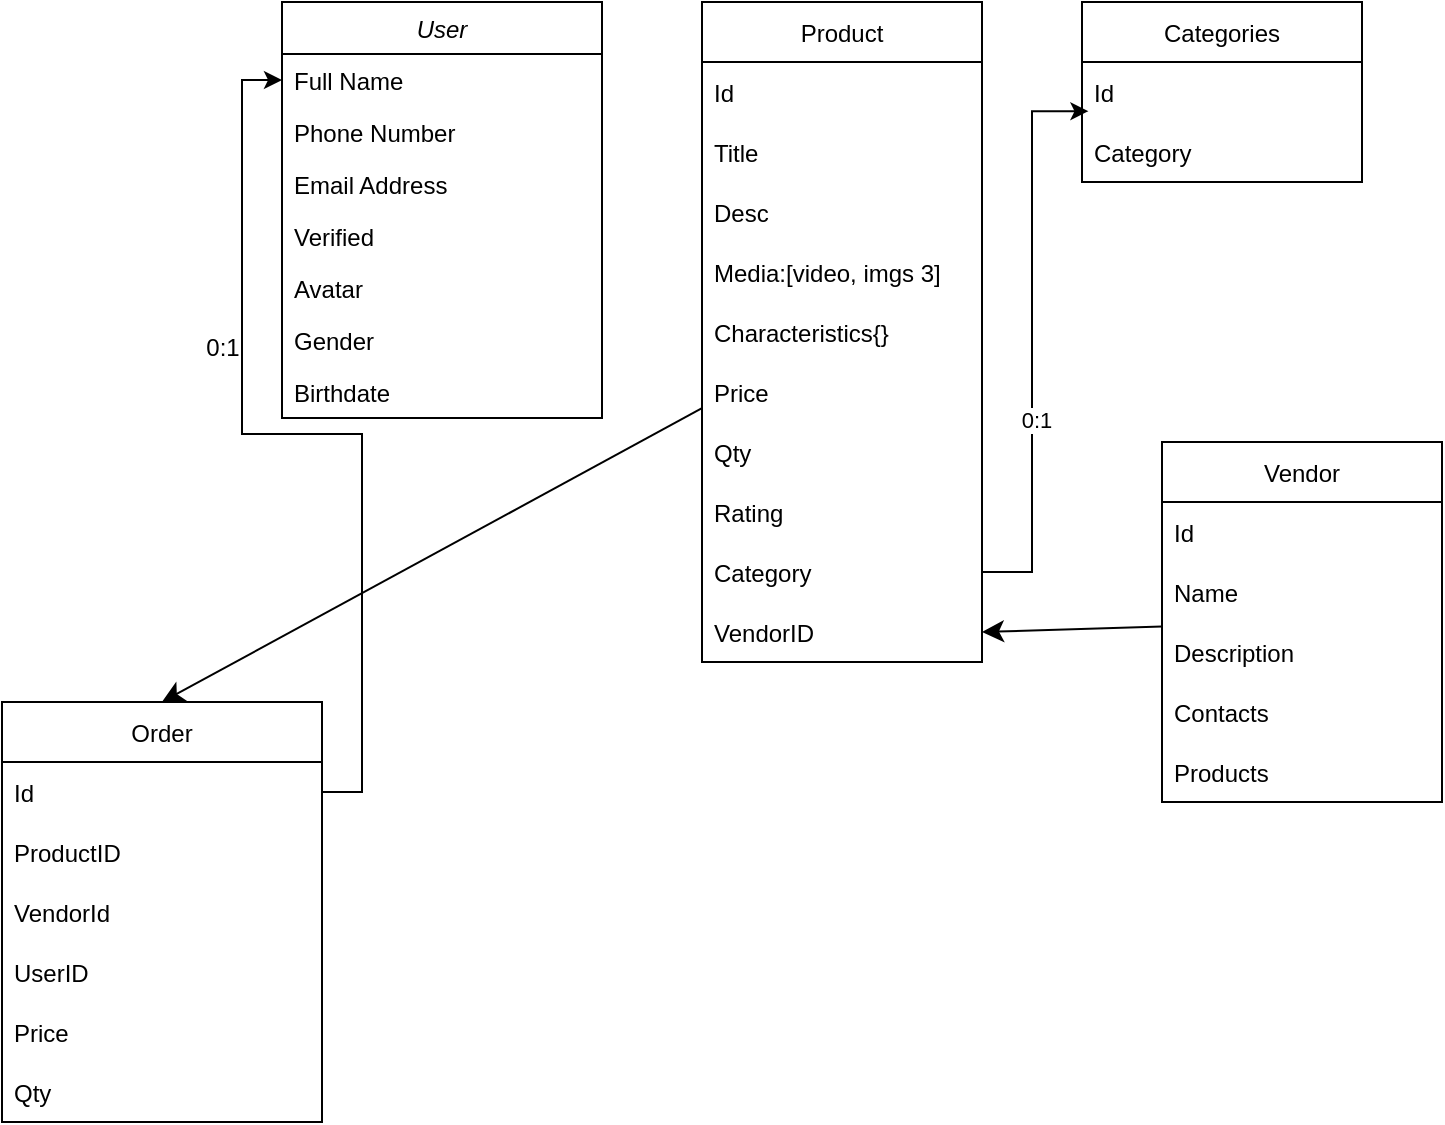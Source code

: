<mxfile version="21.3.7" type="device">
  <diagram id="C5RBs43oDa-KdzZeNtuy" name="Page-1">
    <mxGraphModel dx="1114" dy="582" grid="1" gridSize="10" guides="1" tooltips="1" connect="1" arrows="1" fold="1" page="1" pageScale="1" pageWidth="827" pageHeight="1169" math="0" shadow="0">
      <root>
        <mxCell id="WIyWlLk6GJQsqaUBKTNV-0" />
        <mxCell id="WIyWlLk6GJQsqaUBKTNV-1" parent="WIyWlLk6GJQsqaUBKTNV-0" />
        <mxCell id="zkfFHV4jXpPFQw0GAbJ--0" value="User" style="swimlane;fontStyle=2;align=center;verticalAlign=top;childLayout=stackLayout;horizontal=1;startSize=26;horizontalStack=0;resizeParent=1;resizeLast=0;collapsible=1;marginBottom=0;rounded=0;shadow=0;strokeWidth=1;" parent="WIyWlLk6GJQsqaUBKTNV-1" vertex="1">
          <mxGeometry x="160" y="30" width="160" height="208" as="geometry">
            <mxRectangle x="160" y="30" width="160" height="26" as="alternateBounds" />
          </mxGeometry>
        </mxCell>
        <mxCell id="zkfFHV4jXpPFQw0GAbJ--1" value="Full Name" style="text;align=left;verticalAlign=top;spacingLeft=4;spacingRight=4;overflow=hidden;rotatable=0;points=[[0,0.5],[1,0.5]];portConstraint=eastwest;" parent="zkfFHV4jXpPFQw0GAbJ--0" vertex="1">
          <mxGeometry y="26" width="160" height="26" as="geometry" />
        </mxCell>
        <mxCell id="zkfFHV4jXpPFQw0GAbJ--2" value="Phone Number" style="text;align=left;verticalAlign=top;spacingLeft=4;spacingRight=4;overflow=hidden;rotatable=0;points=[[0,0.5],[1,0.5]];portConstraint=eastwest;rounded=0;shadow=0;html=0;" parent="zkfFHV4jXpPFQw0GAbJ--0" vertex="1">
          <mxGeometry y="52" width="160" height="26" as="geometry" />
        </mxCell>
        <mxCell id="zkfFHV4jXpPFQw0GAbJ--3" value="Email Address" style="text;align=left;verticalAlign=top;spacingLeft=4;spacingRight=4;overflow=hidden;rotatable=0;points=[[0,0.5],[1,0.5]];portConstraint=eastwest;rounded=0;shadow=0;html=0;" parent="zkfFHV4jXpPFQw0GAbJ--0" vertex="1">
          <mxGeometry y="78" width="160" height="26" as="geometry" />
        </mxCell>
        <mxCell id="UWFYI-HfLwwewzG3ueMh-0" value="Verified" style="text;align=left;verticalAlign=top;spacingLeft=4;spacingRight=4;overflow=hidden;rotatable=0;points=[[0,0.5],[1,0.5]];portConstraint=eastwest;rounded=0;shadow=0;html=0;" parent="zkfFHV4jXpPFQw0GAbJ--0" vertex="1">
          <mxGeometry y="104" width="160" height="26" as="geometry" />
        </mxCell>
        <mxCell id="PSs4RV5PEbSEXWFZv4P2-7" value="Avatar" style="text;align=left;verticalAlign=top;spacingLeft=4;spacingRight=4;overflow=hidden;rotatable=0;points=[[0,0.5],[1,0.5]];portConstraint=eastwest;rounded=0;shadow=0;html=0;" vertex="1" parent="zkfFHV4jXpPFQw0GAbJ--0">
          <mxGeometry y="130" width="160" height="26" as="geometry" />
        </mxCell>
        <mxCell id="PSs4RV5PEbSEXWFZv4P2-8" value="Gender" style="text;align=left;verticalAlign=top;spacingLeft=4;spacingRight=4;overflow=hidden;rotatable=0;points=[[0,0.5],[1,0.5]];portConstraint=eastwest;rounded=0;shadow=0;html=0;" vertex="1" parent="zkfFHV4jXpPFQw0GAbJ--0">
          <mxGeometry y="156" width="160" height="26" as="geometry" />
        </mxCell>
        <mxCell id="PSs4RV5PEbSEXWFZv4P2-9" value="Birthdate" style="text;align=left;verticalAlign=top;spacingLeft=4;spacingRight=4;overflow=hidden;rotatable=0;points=[[0,0.5],[1,0.5]];portConstraint=eastwest;rounded=0;shadow=0;html=0;" vertex="1" parent="zkfFHV4jXpPFQw0GAbJ--0">
          <mxGeometry y="182" width="160" height="26" as="geometry" />
        </mxCell>
        <mxCell id="PSs4RV5PEbSEXWFZv4P2-20" style="edgeStyle=none;curved=1;rounded=0;orthogonalLoop=1;jettySize=auto;html=1;entryX=0.5;entryY=0;entryDx=0;entryDy=0;fontSize=12;startSize=8;endSize=8;" edge="1" parent="WIyWlLk6GJQsqaUBKTNV-1" source="UWFYI-HfLwwewzG3ueMh-6" target="UWFYI-HfLwwewzG3ueMh-15">
          <mxGeometry relative="1" as="geometry" />
        </mxCell>
        <mxCell id="UWFYI-HfLwwewzG3ueMh-6" value="Product" style="swimlane;fontStyle=0;childLayout=stackLayout;horizontal=1;startSize=30;horizontalStack=0;resizeParent=1;resizeParentMax=0;resizeLast=0;collapsible=1;marginBottom=0;" parent="WIyWlLk6GJQsqaUBKTNV-1" vertex="1">
          <mxGeometry x="370" y="30" width="140" height="330" as="geometry" />
        </mxCell>
        <mxCell id="UWFYI-HfLwwewzG3ueMh-7" value="Id" style="text;strokeColor=none;fillColor=none;align=left;verticalAlign=middle;spacingLeft=4;spacingRight=4;overflow=hidden;points=[[0,0.5],[1,0.5]];portConstraint=eastwest;rotatable=0;" parent="UWFYI-HfLwwewzG3ueMh-6" vertex="1">
          <mxGeometry y="30" width="140" height="30" as="geometry" />
        </mxCell>
        <mxCell id="UWFYI-HfLwwewzG3ueMh-8" value="Title" style="text;strokeColor=none;fillColor=none;align=left;verticalAlign=middle;spacingLeft=4;spacingRight=4;overflow=hidden;points=[[0,0.5],[1,0.5]];portConstraint=eastwest;rotatable=0;" parent="UWFYI-HfLwwewzG3ueMh-6" vertex="1">
          <mxGeometry y="60" width="140" height="30" as="geometry" />
        </mxCell>
        <mxCell id="UWFYI-HfLwwewzG3ueMh-9" value="Desc" style="text;strokeColor=none;fillColor=none;align=left;verticalAlign=middle;spacingLeft=4;spacingRight=4;overflow=hidden;points=[[0,0.5],[1,0.5]];portConstraint=eastwest;rotatable=0;" parent="UWFYI-HfLwwewzG3ueMh-6" vertex="1">
          <mxGeometry y="90" width="140" height="30" as="geometry" />
        </mxCell>
        <mxCell id="UWFYI-HfLwwewzG3ueMh-10" value="Media:[video, imgs 3]" style="text;strokeColor=none;fillColor=none;align=left;verticalAlign=middle;spacingLeft=4;spacingRight=4;overflow=hidden;points=[[0,0.5],[1,0.5]];portConstraint=eastwest;rotatable=0;" parent="UWFYI-HfLwwewzG3ueMh-6" vertex="1">
          <mxGeometry y="120" width="140" height="30" as="geometry" />
        </mxCell>
        <mxCell id="PSs4RV5PEbSEXWFZv4P2-6" value="Characteristics{}" style="text;strokeColor=none;fillColor=none;align=left;verticalAlign=middle;spacingLeft=4;spacingRight=4;overflow=hidden;points=[[0,0.5],[1,0.5]];portConstraint=eastwest;rotatable=0;" vertex="1" parent="UWFYI-HfLwwewzG3ueMh-6">
          <mxGeometry y="150" width="140" height="30" as="geometry" />
        </mxCell>
        <mxCell id="UWFYI-HfLwwewzG3ueMh-11" value="Price    " style="text;strokeColor=none;fillColor=none;align=left;verticalAlign=middle;spacingLeft=4;spacingRight=4;overflow=hidden;points=[[0,0.5],[1,0.5]];portConstraint=eastwest;rotatable=0;" parent="UWFYI-HfLwwewzG3ueMh-6" vertex="1">
          <mxGeometry y="180" width="140" height="30" as="geometry" />
        </mxCell>
        <mxCell id="UWFYI-HfLwwewzG3ueMh-12" value="Qty" style="text;strokeColor=none;fillColor=none;align=left;verticalAlign=middle;spacingLeft=4;spacingRight=4;overflow=hidden;points=[[0,0.5],[1,0.5]];portConstraint=eastwest;rotatable=0;" parent="UWFYI-HfLwwewzG3ueMh-6" vertex="1">
          <mxGeometry y="210" width="140" height="30" as="geometry" />
        </mxCell>
        <mxCell id="UWFYI-HfLwwewzG3ueMh-13" value="Rating" style="text;strokeColor=none;fillColor=none;align=left;verticalAlign=middle;spacingLeft=4;spacingRight=4;overflow=hidden;points=[[0,0.5],[1,0.5]];portConstraint=eastwest;rotatable=0;" parent="UWFYI-HfLwwewzG3ueMh-6" vertex="1">
          <mxGeometry y="240" width="140" height="30" as="geometry" />
        </mxCell>
        <mxCell id="UWFYI-HfLwwewzG3ueMh-14" value="Category" style="text;strokeColor=none;fillColor=none;align=left;verticalAlign=middle;spacingLeft=4;spacingRight=4;overflow=hidden;points=[[0,0.5],[1,0.5]];portConstraint=eastwest;rotatable=0;" parent="UWFYI-HfLwwewzG3ueMh-6" vertex="1">
          <mxGeometry y="270" width="140" height="30" as="geometry" />
        </mxCell>
        <mxCell id="PSs4RV5PEbSEXWFZv4P2-0" value="VendorID" style="text;strokeColor=none;fillColor=none;align=left;verticalAlign=middle;spacingLeft=4;spacingRight=4;overflow=hidden;points=[[0,0.5],[1,0.5]];portConstraint=eastwest;rotatable=0;" vertex="1" parent="UWFYI-HfLwwewzG3ueMh-6">
          <mxGeometry y="300" width="140" height="30" as="geometry" />
        </mxCell>
        <mxCell id="UWFYI-HfLwwewzG3ueMh-15" value="Order" style="swimlane;fontStyle=0;childLayout=stackLayout;horizontal=1;startSize=30;horizontalStack=0;resizeParent=1;resizeParentMax=0;resizeLast=0;collapsible=1;marginBottom=0;" parent="WIyWlLk6GJQsqaUBKTNV-1" vertex="1">
          <mxGeometry x="20" y="380" width="160" height="210" as="geometry" />
        </mxCell>
        <mxCell id="UWFYI-HfLwwewzG3ueMh-16" value="Id" style="text;strokeColor=none;fillColor=none;align=left;verticalAlign=middle;spacingLeft=4;spacingRight=4;overflow=hidden;points=[[0,0.5],[1,0.5]];portConstraint=eastwest;rotatable=0;" parent="UWFYI-HfLwwewzG3ueMh-15" vertex="1">
          <mxGeometry y="30" width="160" height="30" as="geometry" />
        </mxCell>
        <mxCell id="UWFYI-HfLwwewzG3ueMh-17" value="ProductID" style="text;strokeColor=none;fillColor=none;align=left;verticalAlign=middle;spacingLeft=4;spacingRight=4;overflow=hidden;points=[[0,0.5],[1,0.5]];portConstraint=eastwest;rotatable=0;" parent="UWFYI-HfLwwewzG3ueMh-15" vertex="1">
          <mxGeometry y="60" width="160" height="30" as="geometry" />
        </mxCell>
        <mxCell id="PSs4RV5PEbSEXWFZv4P2-10" value="VendorId" style="text;strokeColor=none;fillColor=none;align=left;verticalAlign=middle;spacingLeft=4;spacingRight=4;overflow=hidden;points=[[0,0.5],[1,0.5]];portConstraint=eastwest;rotatable=0;" vertex="1" parent="UWFYI-HfLwwewzG3ueMh-15">
          <mxGeometry y="90" width="160" height="30" as="geometry" />
        </mxCell>
        <mxCell id="UWFYI-HfLwwewzG3ueMh-24" value="UserID" style="text;strokeColor=none;fillColor=none;align=left;verticalAlign=middle;spacingLeft=4;spacingRight=4;overflow=hidden;points=[[0,0.5],[1,0.5]];portConstraint=eastwest;rotatable=0;" parent="UWFYI-HfLwwewzG3ueMh-15" vertex="1">
          <mxGeometry y="120" width="160" height="30" as="geometry" />
        </mxCell>
        <mxCell id="UWFYI-HfLwwewzG3ueMh-25" value="Price" style="text;strokeColor=none;fillColor=none;align=left;verticalAlign=middle;spacingLeft=4;spacingRight=4;overflow=hidden;points=[[0,0.5],[1,0.5]];portConstraint=eastwest;rotatable=0;" parent="UWFYI-HfLwwewzG3ueMh-15" vertex="1">
          <mxGeometry y="150" width="160" height="30" as="geometry" />
        </mxCell>
        <mxCell id="UWFYI-HfLwwewzG3ueMh-26" value="Qty" style="text;strokeColor=none;fillColor=none;align=left;verticalAlign=middle;spacingLeft=4;spacingRight=4;overflow=hidden;points=[[0,0.5],[1,0.5]];portConstraint=eastwest;rotatable=0;" parent="UWFYI-HfLwwewzG3ueMh-15" vertex="1">
          <mxGeometry y="180" width="160" height="30" as="geometry" />
        </mxCell>
        <mxCell id="UWFYI-HfLwwewzG3ueMh-27" style="edgeStyle=orthogonalEdgeStyle;rounded=0;orthogonalLoop=1;jettySize=auto;html=1;entryX=0;entryY=0.5;entryDx=0;entryDy=0;" parent="WIyWlLk6GJQsqaUBKTNV-1" source="UWFYI-HfLwwewzG3ueMh-16" target="zkfFHV4jXpPFQw0GAbJ--1" edge="1">
          <mxGeometry relative="1" as="geometry" />
        </mxCell>
        <mxCell id="UWFYI-HfLwwewzG3ueMh-29" value="0:1" style="text;html=1;align=center;verticalAlign=middle;resizable=0;points=[];autosize=1;strokeColor=none;fillColor=none;" parent="WIyWlLk6GJQsqaUBKTNV-1" vertex="1">
          <mxGeometry x="110" y="188" width="40" height="30" as="geometry" />
        </mxCell>
        <mxCell id="UWFYI-HfLwwewzG3ueMh-33" value="Categories" style="swimlane;fontStyle=0;childLayout=stackLayout;horizontal=1;startSize=30;horizontalStack=0;resizeParent=1;resizeParentMax=0;resizeLast=0;collapsible=1;marginBottom=0;" parent="WIyWlLk6GJQsqaUBKTNV-1" vertex="1">
          <mxGeometry x="560" y="30" width="140" height="90" as="geometry" />
        </mxCell>
        <mxCell id="UWFYI-HfLwwewzG3ueMh-34" value="Id" style="text;strokeColor=none;fillColor=none;align=left;verticalAlign=middle;spacingLeft=4;spacingRight=4;overflow=hidden;points=[[0,0.5],[1,0.5]];portConstraint=eastwest;rotatable=0;" parent="UWFYI-HfLwwewzG3ueMh-33" vertex="1">
          <mxGeometry y="30" width="140" height="30" as="geometry" />
        </mxCell>
        <mxCell id="UWFYI-HfLwwewzG3ueMh-35" value="Category" style="text;strokeColor=none;fillColor=none;align=left;verticalAlign=middle;spacingLeft=4;spacingRight=4;overflow=hidden;points=[[0,0.5],[1,0.5]];portConstraint=eastwest;rotatable=0;" parent="UWFYI-HfLwwewzG3ueMh-33" vertex="1">
          <mxGeometry y="60" width="140" height="30" as="geometry" />
        </mxCell>
        <mxCell id="UWFYI-HfLwwewzG3ueMh-36" style="edgeStyle=orthogonalEdgeStyle;rounded=0;orthogonalLoop=1;jettySize=auto;html=1;entryX=0.023;entryY=0.82;entryDx=0;entryDy=0;entryPerimeter=0;" parent="WIyWlLk6GJQsqaUBKTNV-1" source="UWFYI-HfLwwewzG3ueMh-14" target="UWFYI-HfLwwewzG3ueMh-34" edge="1">
          <mxGeometry relative="1" as="geometry" />
        </mxCell>
        <mxCell id="UWFYI-HfLwwewzG3ueMh-37" value="0:1" style="edgeLabel;html=1;align=center;verticalAlign=middle;resizable=0;points=[];" parent="UWFYI-HfLwwewzG3ueMh-36" vertex="1" connectable="0">
          <mxGeometry x="-0.289" y="-3" relative="1" as="geometry">
            <mxPoint x="-1" as="offset" />
          </mxGeometry>
        </mxCell>
        <mxCell id="PSs4RV5PEbSEXWFZv4P2-26" style="edgeStyle=none;curved=1;rounded=0;orthogonalLoop=1;jettySize=auto;html=1;entryX=1;entryY=0.5;entryDx=0;entryDy=0;fontSize=12;startSize=8;endSize=8;" edge="1" parent="WIyWlLk6GJQsqaUBKTNV-1" source="PSs4RV5PEbSEXWFZv4P2-1" target="PSs4RV5PEbSEXWFZv4P2-0">
          <mxGeometry relative="1" as="geometry" />
        </mxCell>
        <mxCell id="PSs4RV5PEbSEXWFZv4P2-1" value="Vendor" style="swimlane;fontStyle=0;childLayout=stackLayout;horizontal=1;startSize=30;horizontalStack=0;resizeParent=1;resizeParentMax=0;resizeLast=0;collapsible=1;marginBottom=0;" vertex="1" parent="WIyWlLk6GJQsqaUBKTNV-1">
          <mxGeometry x="600" y="250" width="140" height="180" as="geometry" />
        </mxCell>
        <mxCell id="PSs4RV5PEbSEXWFZv4P2-2" value="Id" style="text;strokeColor=none;fillColor=none;align=left;verticalAlign=middle;spacingLeft=4;spacingRight=4;overflow=hidden;points=[[0,0.5],[1,0.5]];portConstraint=eastwest;rotatable=0;" vertex="1" parent="PSs4RV5PEbSEXWFZv4P2-1">
          <mxGeometry y="30" width="140" height="30" as="geometry" />
        </mxCell>
        <mxCell id="PSs4RV5PEbSEXWFZv4P2-3" value="Name" style="text;strokeColor=none;fillColor=none;align=left;verticalAlign=middle;spacingLeft=4;spacingRight=4;overflow=hidden;points=[[0,0.5],[1,0.5]];portConstraint=eastwest;rotatable=0;" vertex="1" parent="PSs4RV5PEbSEXWFZv4P2-1">
          <mxGeometry y="60" width="140" height="30" as="geometry" />
        </mxCell>
        <mxCell id="PSs4RV5PEbSEXWFZv4P2-4" value="Description" style="text;strokeColor=none;fillColor=none;align=left;verticalAlign=middle;spacingLeft=4;spacingRight=4;overflow=hidden;points=[[0,0.5],[1,0.5]];portConstraint=eastwest;rotatable=0;" vertex="1" parent="PSs4RV5PEbSEXWFZv4P2-1">
          <mxGeometry y="90" width="140" height="30" as="geometry" />
        </mxCell>
        <mxCell id="PSs4RV5PEbSEXWFZv4P2-5" value="Contacts" style="text;strokeColor=none;fillColor=none;align=left;verticalAlign=middle;spacingLeft=4;spacingRight=4;overflow=hidden;points=[[0,0.5],[1,0.5]];portConstraint=eastwest;rotatable=0;" vertex="1" parent="PSs4RV5PEbSEXWFZv4P2-1">
          <mxGeometry y="120" width="140" height="30" as="geometry" />
        </mxCell>
        <mxCell id="PSs4RV5PEbSEXWFZv4P2-21" value="Products" style="text;strokeColor=none;fillColor=none;align=left;verticalAlign=middle;spacingLeft=4;spacingRight=4;overflow=hidden;points=[[0,0.5],[1,0.5]];portConstraint=eastwest;rotatable=0;" vertex="1" parent="PSs4RV5PEbSEXWFZv4P2-1">
          <mxGeometry y="150" width="140" height="30" as="geometry" />
        </mxCell>
      </root>
    </mxGraphModel>
  </diagram>
</mxfile>
